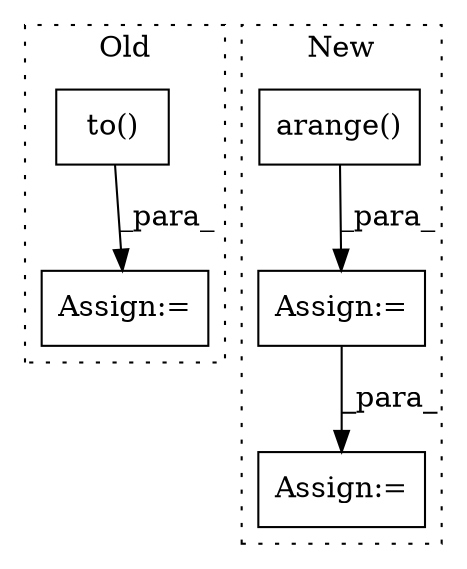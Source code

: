 digraph G {
subgraph cluster0 {
1 [label="to()" a="75" s="10405,10429" l="13,1" shape="box"];
5 [label="Assign:=" a="68" s="10402" l="3" shape="box"];
label = "Old";
style="dotted";
}
subgraph cluster1 {
2 [label="arange()" a="75" s="10527,10550" l="13,1" shape="box"];
3 [label="Assign:=" a="68" s="10577" l="3" shape="box"];
4 [label="Assign:=" a="68" s="10524" l="3" shape="box"];
label = "New";
style="dotted";
}
1 -> 5 [label="_para_"];
2 -> 4 [label="_para_"];
4 -> 3 [label="_para_"];
}